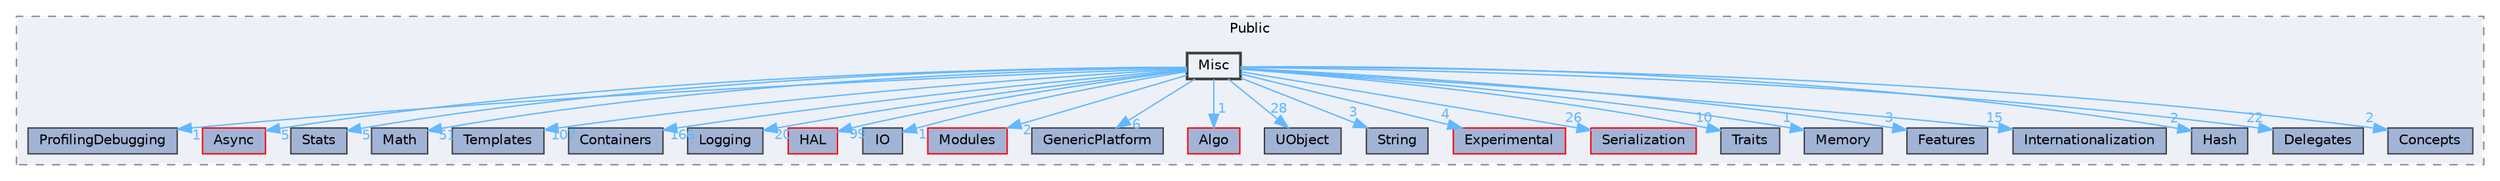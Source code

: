 digraph "Misc"
{
 // INTERACTIVE_SVG=YES
 // LATEX_PDF_SIZE
  bgcolor="transparent";
  edge [fontname=Helvetica,fontsize=10,labelfontname=Helvetica,labelfontsize=10];
  node [fontname=Helvetica,fontsize=10,shape=box,height=0.2,width=0.4];
  compound=true
  subgraph clusterdir_ba49309ee78fabe0452662bc1a7ef37d {
    graph [ bgcolor="#edf0f7", pencolor="grey50", label="Public", fontname=Helvetica,fontsize=10 style="filled,dashed", URL="dir_ba49309ee78fabe0452662bc1a7ef37d.html",tooltip=""]
  dir_05d66f52e7112794eb14e508e2415903 [label="ProfilingDebugging", fillcolor="#a2b4d6", color="grey25", style="filled", URL="dir_05d66f52e7112794eb14e508e2415903.html",tooltip=""];
  dir_fab0544b3443f914df6ed288343023f7 [label="Async", fillcolor="#a2b4d6", color="red", style="filled", URL="dir_fab0544b3443f914df6ed288343023f7.html",tooltip=""];
  dir_e0cb2c4386df61ba97611b89ffa6022e [label="Stats", fillcolor="#a2b4d6", color="grey25", style="filled", URL="dir_e0cb2c4386df61ba97611b89ffa6022e.html",tooltip=""];
  dir_d9c32345848c1de2353c1248bbdefaac [label="Math", fillcolor="#a2b4d6", color="grey25", style="filled", URL="dir_d9c32345848c1de2353c1248bbdefaac.html",tooltip=""];
  dir_d923b29e5793e4ca6ecf89bd6d2fe94d [label="Templates", fillcolor="#a2b4d6", color="grey25", style="filled", URL="dir_d923b29e5793e4ca6ecf89bd6d2fe94d.html",tooltip=""];
  dir_d6d4edf6ba84739b62e6fae684879a69 [label="Containers", fillcolor="#a2b4d6", color="grey25", style="filled", URL="dir_d6d4edf6ba84739b62e6fae684879a69.html",tooltip=""];
  dir_cdbe86fff28349c50d558c00879cc362 [label="Logging", fillcolor="#a2b4d6", color="grey25", style="filled", URL="dir_cdbe86fff28349c50d558c00879cc362.html",tooltip=""];
  dir_06b681a867cd45e91f64ca04156625cf [label="HAL", fillcolor="#a2b4d6", color="red", style="filled", URL="dir_06b681a867cd45e91f64ca04156625cf.html",tooltip=""];
  dir_0c2f4c181c778ca137d016db61c3ffd6 [label="IO", fillcolor="#a2b4d6", color="grey25", style="filled", URL="dir_0c2f4c181c778ca137d016db61c3ffd6.html",tooltip=""];
  dir_12cdd3bc8143e5528c8a1de6fac6c11e [label="Modules", fillcolor="#a2b4d6", color="red", style="filled", URL="dir_12cdd3bc8143e5528c8a1de6fac6c11e.html",tooltip=""];
  dir_1c568e3b9220952114991a6a4d431654 [label="GenericPlatform", fillcolor="#a2b4d6", color="grey25", style="filled", URL="dir_1c568e3b9220952114991a6a4d431654.html",tooltip=""];
  dir_1fe1ba1bbc29dab414502b62d4117415 [label="Algo", fillcolor="#a2b4d6", color="red", style="filled", URL="dir_1fe1ba1bbc29dab414502b62d4117415.html",tooltip=""];
  dir_2d932d80d33aabcfd2bb1405923ee501 [label="UObject", fillcolor="#a2b4d6", color="grey25", style="filled", URL="dir_2d932d80d33aabcfd2bb1405923ee501.html",tooltip=""];
  dir_320360e1f078dda43a743c6d58bbd9d4 [label="String", fillcolor="#a2b4d6", color="grey25", style="filled", URL="dir_320360e1f078dda43a743c6d58bbd9d4.html",tooltip=""];
  dir_4ab9d7572061c6848a717d3e8a158f2e [label="Experimental", fillcolor="#a2b4d6", color="red", style="filled", URL="dir_4ab9d7572061c6848a717d3e8a158f2e.html",tooltip=""];
  dir_4acb951885fdf3c7a4c2ab809ab845db [label="Serialization", fillcolor="#a2b4d6", color="red", style="filled", URL="dir_4acb951885fdf3c7a4c2ab809ab845db.html",tooltip=""];
  dir_5ba3ce5a6b2972cf607ff00f8102a12d [label="Traits", fillcolor="#a2b4d6", color="grey25", style="filled", URL="dir_5ba3ce5a6b2972cf607ff00f8102a12d.html",tooltip=""];
  dir_61f53bcac5392dd93e7b6b179c6206e3 [label="Memory", fillcolor="#a2b4d6", color="grey25", style="filled", URL="dir_61f53bcac5392dd93e7b6b179c6206e3.html",tooltip=""];
  dir_62f09b8e1e6f3ef586ee436577226f09 [label="Features", fillcolor="#a2b4d6", color="grey25", style="filled", URL="dir_62f09b8e1e6f3ef586ee436577226f09.html",tooltip=""];
  dir_7c36f6222b1cd3894142f27e327fdf31 [label="Internationalization", fillcolor="#a2b4d6", color="grey25", style="filled", URL="dir_7c36f6222b1cd3894142f27e327fdf31.html",tooltip=""];
  dir_a38a951f27dd3f115870e584331ce9ae [label="Hash", fillcolor="#a2b4d6", color="grey25", style="filled", URL="dir_a38a951f27dd3f115870e584331ce9ae.html",tooltip=""];
  dir_a39d52dbb05fe3fcbf188fdc980a664a [label="Delegates", fillcolor="#a2b4d6", color="grey25", style="filled", URL="dir_a39d52dbb05fe3fcbf188fdc980a664a.html",tooltip=""];
  dir_c26db620287ff9e106cb2aff5aef10fd [label="Concepts", fillcolor="#a2b4d6", color="grey25", style="filled", URL="dir_c26db620287ff9e106cb2aff5aef10fd.html",tooltip=""];
  dir_8d7b93d547498163f6da7ff79a1b5a4d [label="Misc", fillcolor="#edf0f7", color="grey25", style="filled,bold", URL="dir_8d7b93d547498163f6da7ff79a1b5a4d.html",tooltip=""];
  }
  dir_8d7b93d547498163f6da7ff79a1b5a4d->dir_05d66f52e7112794eb14e508e2415903 [headlabel="1", labeldistance=1.5 headhref="dir_000649_000773.html" href="dir_000649_000773.html" color="steelblue1" fontcolor="steelblue1"];
  dir_8d7b93d547498163f6da7ff79a1b5a4d->dir_06b681a867cd45e91f64ca04156625cf [headlabel="99", labeldistance=1.5 headhref="dir_000649_000461.html" href="dir_000649_000461.html" color="steelblue1" fontcolor="steelblue1"];
  dir_8d7b93d547498163f6da7ff79a1b5a4d->dir_0c2f4c181c778ca137d016db61c3ffd6 [headlabel="1", labeldistance=1.5 headhref="dir_000649_000535.html" href="dir_000649_000535.html" color="steelblue1" fontcolor="steelblue1"];
  dir_8d7b93d547498163f6da7ff79a1b5a4d->dir_12cdd3bc8143e5528c8a1de6fac6c11e [headlabel="2", labeldistance=1.5 headhref="dir_000649_000663.html" href="dir_000649_000663.html" color="steelblue1" fontcolor="steelblue1"];
  dir_8d7b93d547498163f6da7ff79a1b5a4d->dir_1c568e3b9220952114991a6a4d431654 [headlabel="6", labeldistance=1.5 headhref="dir_000649_000432.html" href="dir_000649_000432.html" color="steelblue1" fontcolor="steelblue1"];
  dir_8d7b93d547498163f6da7ff79a1b5a4d->dir_1fe1ba1bbc29dab414502b62d4117415 [headlabel="1", labeldistance=1.5 headhref="dir_000649_000021.html" href="dir_000649_000021.html" color="steelblue1" fontcolor="steelblue1"];
  dir_8d7b93d547498163f6da7ff79a1b5a4d->dir_2d932d80d33aabcfd2bb1405923ee501 [headlabel="28", labeldistance=1.5 headhref="dir_000649_001227.html" href="dir_000649_001227.html" color="steelblue1" fontcolor="steelblue1"];
  dir_8d7b93d547498163f6da7ff79a1b5a4d->dir_320360e1f078dda43a743c6d58bbd9d4 [headlabel="3", labeldistance=1.5 headhref="dir_000649_001142.html" href="dir_000649_001142.html" color="steelblue1" fontcolor="steelblue1"];
  dir_8d7b93d547498163f6da7ff79a1b5a4d->dir_4ab9d7572061c6848a717d3e8a158f2e [headlabel="4", labeldistance=1.5 headhref="dir_000649_000380.html" href="dir_000649_000380.html" color="steelblue1" fontcolor="steelblue1"];
  dir_8d7b93d547498163f6da7ff79a1b5a4d->dir_4acb951885fdf3c7a4c2ab809ab845db [headlabel="26", labeldistance=1.5 headhref="dir_000649_001018.html" href="dir_000649_001018.html" color="steelblue1" fontcolor="steelblue1"];
  dir_8d7b93d547498163f6da7ff79a1b5a4d->dir_5ba3ce5a6b2972cf607ff00f8102a12d [headlabel="10", labeldistance=1.5 headhref="dir_000649_001212.html" href="dir_000649_001212.html" color="steelblue1" fontcolor="steelblue1"];
  dir_8d7b93d547498163f6da7ff79a1b5a4d->dir_61f53bcac5392dd93e7b6b179c6206e3 [headlabel="1", labeldistance=1.5 headhref="dir_000649_000620.html" href="dir_000649_000620.html" color="steelblue1" fontcolor="steelblue1"];
  dir_8d7b93d547498163f6da7ff79a1b5a4d->dir_62f09b8e1e6f3ef586ee436577226f09 [headlabel="3", labeldistance=1.5 headhref="dir_000649_000396.html" href="dir_000649_000396.html" color="steelblue1" fontcolor="steelblue1"];
  dir_8d7b93d547498163f6da7ff79a1b5a4d->dir_7c36f6222b1cd3894142f27e327fdf31 [headlabel="15", labeldistance=1.5 headhref="dir_000649_000526.html" href="dir_000649_000526.html" color="steelblue1" fontcolor="steelblue1"];
  dir_8d7b93d547498163f6da7ff79a1b5a4d->dir_a38a951f27dd3f115870e584331ce9ae [headlabel="2", labeldistance=1.5 headhref="dir_000649_000470.html" href="dir_000649_000470.html" color="steelblue1" fontcolor="steelblue1"];
  dir_8d7b93d547498163f6da7ff79a1b5a4d->dir_a39d52dbb05fe3fcbf188fdc980a664a [headlabel="22", labeldistance=1.5 headhref="dir_000649_000308.html" href="dir_000649_000308.html" color="steelblue1" fontcolor="steelblue1"];
  dir_8d7b93d547498163f6da7ff79a1b5a4d->dir_c26db620287ff9e106cb2aff5aef10fd [headlabel="2", labeldistance=1.5 headhref="dir_000649_000236.html" href="dir_000649_000236.html" color="steelblue1" fontcolor="steelblue1"];
  dir_8d7b93d547498163f6da7ff79a1b5a4d->dir_cdbe86fff28349c50d558c00879cc362 [headlabel="20", labeldistance=1.5 headhref="dir_000649_000592.html" href="dir_000649_000592.html" color="steelblue1" fontcolor="steelblue1"];
  dir_8d7b93d547498163f6da7ff79a1b5a4d->dir_d6d4edf6ba84739b62e6fae684879a69 [headlabel="166", labeldistance=1.5 headhref="dir_000649_000253.html" href="dir_000649_000253.html" color="steelblue1" fontcolor="steelblue1"];
  dir_8d7b93d547498163f6da7ff79a1b5a4d->dir_d923b29e5793e4ca6ecf89bd6d2fe94d [headlabel="107", labeldistance=1.5 headhref="dir_000649_001176.html" href="dir_000649_001176.html" color="steelblue1" fontcolor="steelblue1"];
  dir_8d7b93d547498163f6da7ff79a1b5a4d->dir_d9c32345848c1de2353c1248bbdefaac [headlabel="51", labeldistance=1.5 headhref="dir_000649_000608.html" href="dir_000649_000608.html" color="steelblue1" fontcolor="steelblue1"];
  dir_8d7b93d547498163f6da7ff79a1b5a4d->dir_e0cb2c4386df61ba97611b89ffa6022e [headlabel="5", labeldistance=1.5 headhref="dir_000649_001138.html" href="dir_000649_001138.html" color="steelblue1" fontcolor="steelblue1"];
  dir_8d7b93d547498163f6da7ff79a1b5a4d->dir_fab0544b3443f914df6ed288343023f7 [headlabel="5", labeldistance=1.5 headhref="dir_000649_000065.html" href="dir_000649_000065.html" color="steelblue1" fontcolor="steelblue1"];
}
